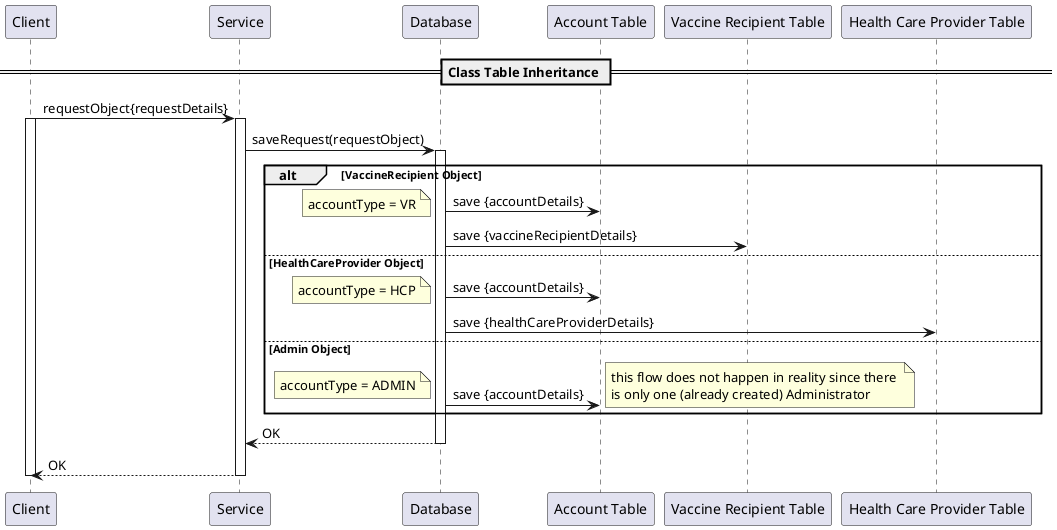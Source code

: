 @startuml
'https://plantuml.com/sequence-diagram

skinparam linetype polyline

participant "Client" as Client
participant "Service" as Service
participant "Database" as DB
participant "Account Table" as AT
participant "Vaccine Recipient Table" as VRT
participant "Health Care Provider Table" as HCPT

== Class Table Inheritance ==
Client -> Service: requestObject{requestDetails}
activate Client
activate Service
Service -> DB: saveRequest(requestObject)
activate DB
alt VaccineRecipient Object
DB -> AT: save {accountDetails}
note left: accountType = VR
DB -> VRT: save {vaccineRecipientDetails}
else HealthCareProvider Object
DB -> AT: save {accountDetails}
note left: accountType = HCP
DB -> HCPT: save {healthCareProviderDetails}
else Admin Object
DB -> AT: save {accountDetails}
note left: accountType = ADMIN
note right: this flow does not happen in reality since there \nis only one (already created) Administrator
end
DB --> Service: OK
deactivate DB
Service --> Client: OK
deactivate Service
deactivate Client

@enduml